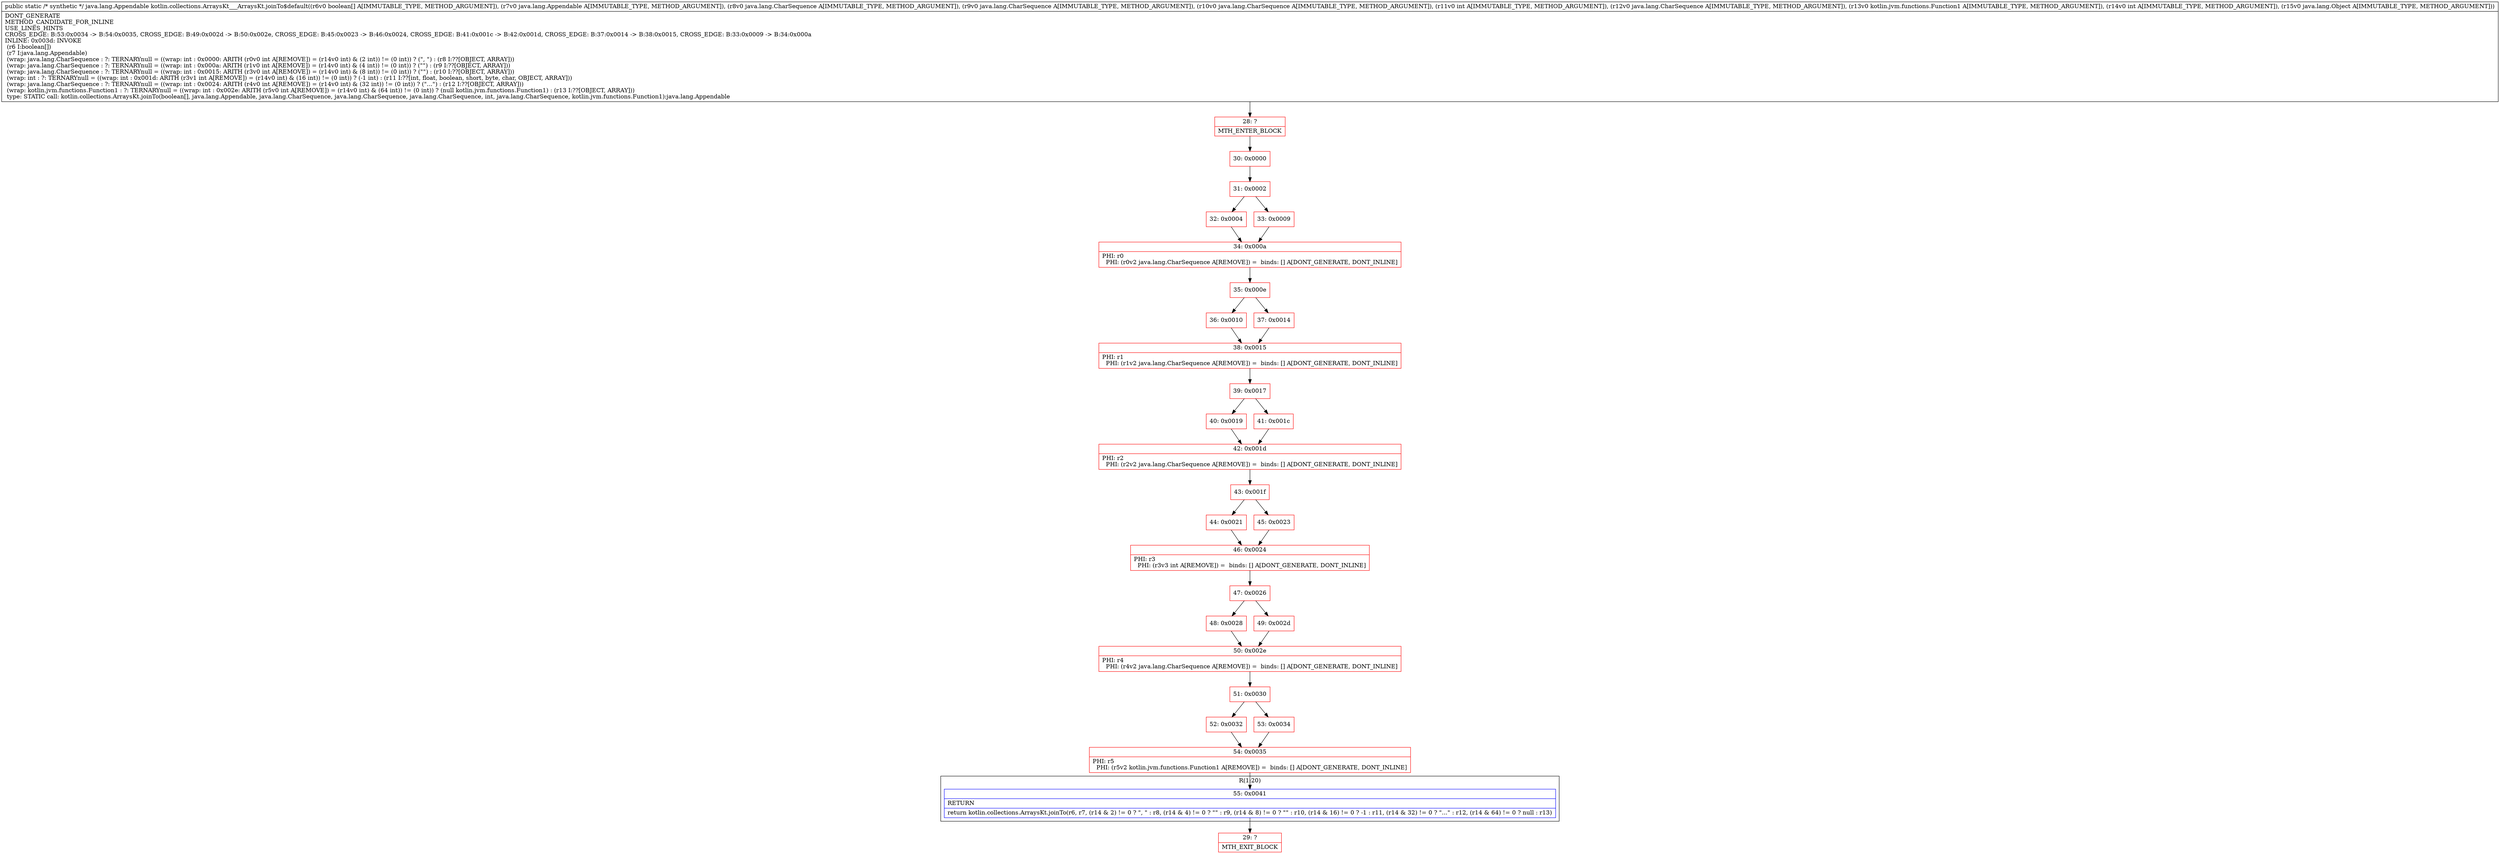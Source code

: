 digraph "CFG forkotlin.collections.ArraysKt___ArraysKt.joinTo$default([ZLjava\/lang\/Appendable;Ljava\/lang\/CharSequence;Ljava\/lang\/CharSequence;Ljava\/lang\/CharSequence;ILjava\/lang\/CharSequence;Lkotlin\/jvm\/functions\/Function1;ILjava\/lang\/Object;)Ljava\/lang\/Appendable;" {
subgraph cluster_Region_1353592197 {
label = "R(1:20)";
node [shape=record,color=blue];
Node_55 [shape=record,label="{55\:\ 0x0041|RETURN\l|return kotlin.collections.ArraysKt.joinTo(r6, r7, (r14 & 2) != 0 ? \", \" : r8, (r14 & 4) != 0 ? \"\" : r9, (r14 & 8) != 0 ? \"\" : r10, (r14 & 16) != 0 ? \-1 : r11, (r14 & 32) != 0 ? \"...\" : r12, (r14 & 64) != 0 ? null : r13)\l}"];
}
Node_28 [shape=record,color=red,label="{28\:\ ?|MTH_ENTER_BLOCK\l}"];
Node_30 [shape=record,color=red,label="{30\:\ 0x0000}"];
Node_31 [shape=record,color=red,label="{31\:\ 0x0002}"];
Node_32 [shape=record,color=red,label="{32\:\ 0x0004}"];
Node_34 [shape=record,color=red,label="{34\:\ 0x000a|PHI: r0 \l  PHI: (r0v2 java.lang.CharSequence A[REMOVE]) =  binds: [] A[DONT_GENERATE, DONT_INLINE]\l}"];
Node_35 [shape=record,color=red,label="{35\:\ 0x000e}"];
Node_36 [shape=record,color=red,label="{36\:\ 0x0010}"];
Node_38 [shape=record,color=red,label="{38\:\ 0x0015|PHI: r1 \l  PHI: (r1v2 java.lang.CharSequence A[REMOVE]) =  binds: [] A[DONT_GENERATE, DONT_INLINE]\l}"];
Node_39 [shape=record,color=red,label="{39\:\ 0x0017}"];
Node_40 [shape=record,color=red,label="{40\:\ 0x0019}"];
Node_42 [shape=record,color=red,label="{42\:\ 0x001d|PHI: r2 \l  PHI: (r2v2 java.lang.CharSequence A[REMOVE]) =  binds: [] A[DONT_GENERATE, DONT_INLINE]\l}"];
Node_43 [shape=record,color=red,label="{43\:\ 0x001f}"];
Node_44 [shape=record,color=red,label="{44\:\ 0x0021}"];
Node_46 [shape=record,color=red,label="{46\:\ 0x0024|PHI: r3 \l  PHI: (r3v3 int A[REMOVE]) =  binds: [] A[DONT_GENERATE, DONT_INLINE]\l}"];
Node_47 [shape=record,color=red,label="{47\:\ 0x0026}"];
Node_48 [shape=record,color=red,label="{48\:\ 0x0028}"];
Node_50 [shape=record,color=red,label="{50\:\ 0x002e|PHI: r4 \l  PHI: (r4v2 java.lang.CharSequence A[REMOVE]) =  binds: [] A[DONT_GENERATE, DONT_INLINE]\l}"];
Node_51 [shape=record,color=red,label="{51\:\ 0x0030}"];
Node_52 [shape=record,color=red,label="{52\:\ 0x0032}"];
Node_54 [shape=record,color=red,label="{54\:\ 0x0035|PHI: r5 \l  PHI: (r5v2 kotlin.jvm.functions.Function1 A[REMOVE]) =  binds: [] A[DONT_GENERATE, DONT_INLINE]\l}"];
Node_29 [shape=record,color=red,label="{29\:\ ?|MTH_EXIT_BLOCK\l}"];
Node_53 [shape=record,color=red,label="{53\:\ 0x0034}"];
Node_49 [shape=record,color=red,label="{49\:\ 0x002d}"];
Node_45 [shape=record,color=red,label="{45\:\ 0x0023}"];
Node_41 [shape=record,color=red,label="{41\:\ 0x001c}"];
Node_37 [shape=record,color=red,label="{37\:\ 0x0014}"];
Node_33 [shape=record,color=red,label="{33\:\ 0x0009}"];
MethodNode[shape=record,label="{public static \/* synthetic *\/ java.lang.Appendable kotlin.collections.ArraysKt___ArraysKt.joinTo$default((r6v0 boolean[] A[IMMUTABLE_TYPE, METHOD_ARGUMENT]), (r7v0 java.lang.Appendable A[IMMUTABLE_TYPE, METHOD_ARGUMENT]), (r8v0 java.lang.CharSequence A[IMMUTABLE_TYPE, METHOD_ARGUMENT]), (r9v0 java.lang.CharSequence A[IMMUTABLE_TYPE, METHOD_ARGUMENT]), (r10v0 java.lang.CharSequence A[IMMUTABLE_TYPE, METHOD_ARGUMENT]), (r11v0 int A[IMMUTABLE_TYPE, METHOD_ARGUMENT]), (r12v0 java.lang.CharSequence A[IMMUTABLE_TYPE, METHOD_ARGUMENT]), (r13v0 kotlin.jvm.functions.Function1 A[IMMUTABLE_TYPE, METHOD_ARGUMENT]), (r14v0 int A[IMMUTABLE_TYPE, METHOD_ARGUMENT]), (r15v0 java.lang.Object A[IMMUTABLE_TYPE, METHOD_ARGUMENT]))  | DONT_GENERATE\lMETHOD_CANDIDATE_FOR_INLINE\lUSE_LINES_HINTS\lCROSS_EDGE: B:53:0x0034 \-\> B:54:0x0035, CROSS_EDGE: B:49:0x002d \-\> B:50:0x002e, CROSS_EDGE: B:45:0x0023 \-\> B:46:0x0024, CROSS_EDGE: B:41:0x001c \-\> B:42:0x001d, CROSS_EDGE: B:37:0x0014 \-\> B:38:0x0015, CROSS_EDGE: B:33:0x0009 \-\> B:34:0x000a\lINLINE: 0x003d: INVOKE  \l  (r6 I:boolean[])\l  (r7 I:java.lang.Appendable)\l  (wrap: java.lang.CharSequence : ?: TERNARYnull = ((wrap: int : 0x0000: ARITH  (r0v0 int A[REMOVE]) = (r14v0 int) & (2 int)) != (0 int)) ? (\", \") : (r8 I:??[OBJECT, ARRAY]))\l  (wrap: java.lang.CharSequence : ?: TERNARYnull = ((wrap: int : 0x000a: ARITH  (r1v0 int A[REMOVE]) = (r14v0 int) & (4 int)) != (0 int)) ? (\"\") : (r9 I:??[OBJECT, ARRAY]))\l  (wrap: java.lang.CharSequence : ?: TERNARYnull = ((wrap: int : 0x0015: ARITH  (r3v0 int A[REMOVE]) = (r14v0 int) & (8 int)) != (0 int)) ? (\"\") : (r10 I:??[OBJECT, ARRAY]))\l  (wrap: int : ?: TERNARYnull = ((wrap: int : 0x001d: ARITH  (r3v1 int A[REMOVE]) = (r14v0 int) & (16 int)) != (0 int)) ? (\-1 int) : (r11 I:??[int, float, boolean, short, byte, char, OBJECT, ARRAY]))\l  (wrap: java.lang.CharSequence : ?: TERNARYnull = ((wrap: int : 0x0024: ARITH  (r4v0 int A[REMOVE]) = (r14v0 int) & (32 int)) != (0 int)) ? (\"...\") : (r12 I:??[OBJECT, ARRAY]))\l  (wrap: kotlin.jvm.functions.Function1 : ?: TERNARYnull = ((wrap: int : 0x002e: ARITH  (r5v0 int A[REMOVE]) = (r14v0 int) & (64 int)) != (0 int)) ? (null kotlin.jvm.functions.Function1) : (r13 I:??[OBJECT, ARRAY]))\l type: STATIC call: kotlin.collections.ArraysKt.joinTo(boolean[], java.lang.Appendable, java.lang.CharSequence, java.lang.CharSequence, java.lang.CharSequence, int, java.lang.CharSequence, kotlin.jvm.functions.Function1):java.lang.Appendable\l}"];
MethodNode -> Node_28;Node_55 -> Node_29;
Node_28 -> Node_30;
Node_30 -> Node_31;
Node_31 -> Node_32;
Node_31 -> Node_33;
Node_32 -> Node_34;
Node_34 -> Node_35;
Node_35 -> Node_36;
Node_35 -> Node_37;
Node_36 -> Node_38;
Node_38 -> Node_39;
Node_39 -> Node_40;
Node_39 -> Node_41;
Node_40 -> Node_42;
Node_42 -> Node_43;
Node_43 -> Node_44;
Node_43 -> Node_45;
Node_44 -> Node_46;
Node_46 -> Node_47;
Node_47 -> Node_48;
Node_47 -> Node_49;
Node_48 -> Node_50;
Node_50 -> Node_51;
Node_51 -> Node_52;
Node_51 -> Node_53;
Node_52 -> Node_54;
Node_54 -> Node_55;
Node_53 -> Node_54;
Node_49 -> Node_50;
Node_45 -> Node_46;
Node_41 -> Node_42;
Node_37 -> Node_38;
Node_33 -> Node_34;
}

